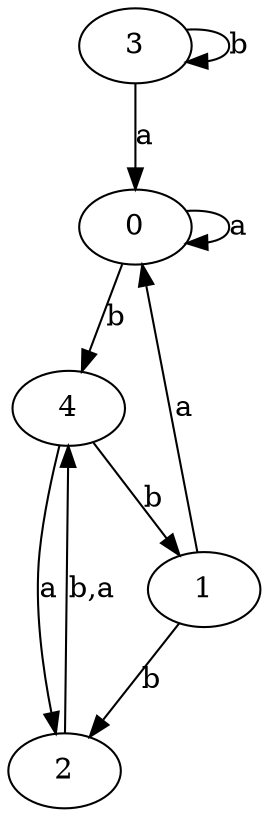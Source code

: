 digraph {
 ranksep=0.5;
 d2tdocpreamble = "\usetikzlibrary{automata}";
 d2tfigpreamble = "\tikzstyle{every state}= [ draw=blue!50,very thick,fill=blue!20]  \tikzstyle{auto}= [fill=white]";
 node [style="state"];
 edge [lblstyle="auto",topath="bend right", len=4  ]
  "0" [label="0",];
  "1" [label="1",style = "state, initial"];
  "2" [label="2",];
  "3" [label="3",];
  "4" [label="4",style = "state, accepting"];
  "0" -> "0" [label="a",topath="loop above"];
  "0" -> "4" [label="b"];
  "1" -> "0" [label="a"];
  "1" -> "2" [label="b"];
  "2" -> "4" [label="b,a"];
  "3" -> "0" [label="a"];
  "3" -> "3" [label="b",topath="loop above"];
  "4" -> "1" [label="b"];
  "4" -> "2" [label="a"];
}